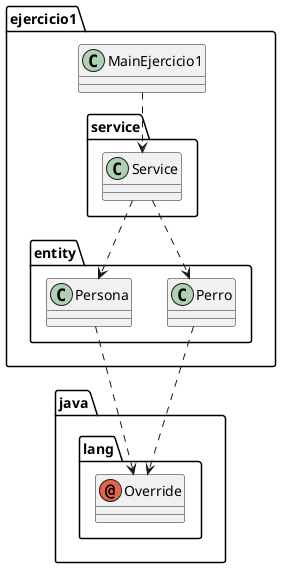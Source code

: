 @startuml
annotation java.lang.Override
class ejercicio1.MainEjercicio1
class ejercicio1.entity.Perro
class ejercicio1.entity.Persona
class ejercicio1.service.Service
ejercicio1.MainEjercicio1 ..> ejercicio1.service.Service
ejercicio1.entity.Perro ..> java.lang.Override
ejercicio1.entity.Persona ..> java.lang.Override
ejercicio1.service.Service ..> ejercicio1.entity.Perro
ejercicio1.service.Service ..> ejercicio1.entity.Persona
@enduml